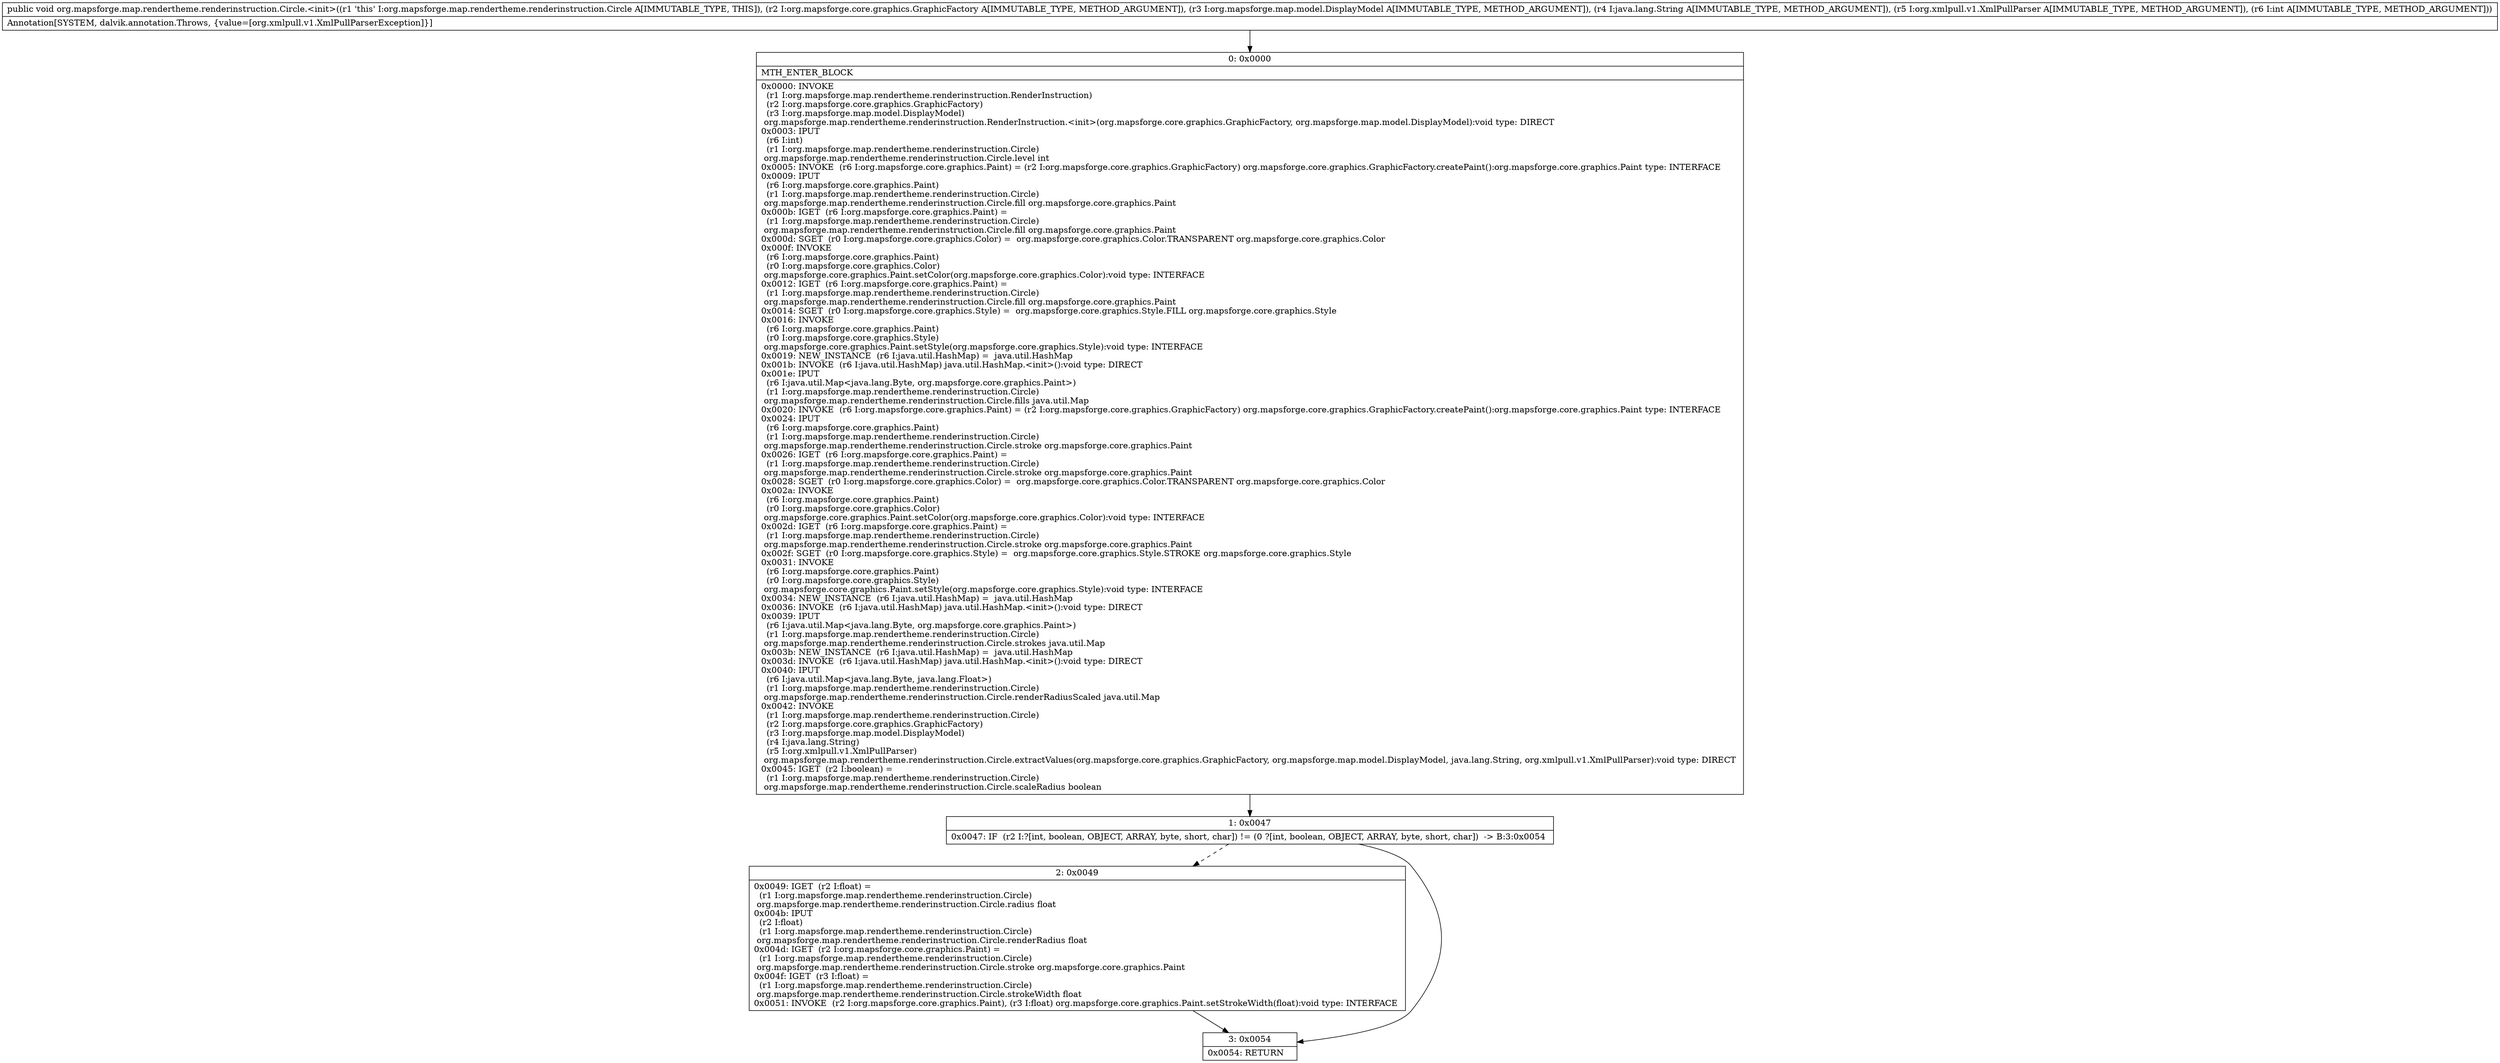 digraph "CFG fororg.mapsforge.map.rendertheme.renderinstruction.Circle.\<init\>(Lorg\/mapsforge\/core\/graphics\/GraphicFactory;Lorg\/mapsforge\/map\/model\/DisplayModel;Ljava\/lang\/String;Lorg\/xmlpull\/v1\/XmlPullParser;I)V" {
Node_0 [shape=record,label="{0\:\ 0x0000|MTH_ENTER_BLOCK\l|0x0000: INVOKE  \l  (r1 I:org.mapsforge.map.rendertheme.renderinstruction.RenderInstruction)\l  (r2 I:org.mapsforge.core.graphics.GraphicFactory)\l  (r3 I:org.mapsforge.map.model.DisplayModel)\l org.mapsforge.map.rendertheme.renderinstruction.RenderInstruction.\<init\>(org.mapsforge.core.graphics.GraphicFactory, org.mapsforge.map.model.DisplayModel):void type: DIRECT \l0x0003: IPUT  \l  (r6 I:int)\l  (r1 I:org.mapsforge.map.rendertheme.renderinstruction.Circle)\l org.mapsforge.map.rendertheme.renderinstruction.Circle.level int \l0x0005: INVOKE  (r6 I:org.mapsforge.core.graphics.Paint) = (r2 I:org.mapsforge.core.graphics.GraphicFactory) org.mapsforge.core.graphics.GraphicFactory.createPaint():org.mapsforge.core.graphics.Paint type: INTERFACE \l0x0009: IPUT  \l  (r6 I:org.mapsforge.core.graphics.Paint)\l  (r1 I:org.mapsforge.map.rendertheme.renderinstruction.Circle)\l org.mapsforge.map.rendertheme.renderinstruction.Circle.fill org.mapsforge.core.graphics.Paint \l0x000b: IGET  (r6 I:org.mapsforge.core.graphics.Paint) = \l  (r1 I:org.mapsforge.map.rendertheme.renderinstruction.Circle)\l org.mapsforge.map.rendertheme.renderinstruction.Circle.fill org.mapsforge.core.graphics.Paint \l0x000d: SGET  (r0 I:org.mapsforge.core.graphics.Color) =  org.mapsforge.core.graphics.Color.TRANSPARENT org.mapsforge.core.graphics.Color \l0x000f: INVOKE  \l  (r6 I:org.mapsforge.core.graphics.Paint)\l  (r0 I:org.mapsforge.core.graphics.Color)\l org.mapsforge.core.graphics.Paint.setColor(org.mapsforge.core.graphics.Color):void type: INTERFACE \l0x0012: IGET  (r6 I:org.mapsforge.core.graphics.Paint) = \l  (r1 I:org.mapsforge.map.rendertheme.renderinstruction.Circle)\l org.mapsforge.map.rendertheme.renderinstruction.Circle.fill org.mapsforge.core.graphics.Paint \l0x0014: SGET  (r0 I:org.mapsforge.core.graphics.Style) =  org.mapsforge.core.graphics.Style.FILL org.mapsforge.core.graphics.Style \l0x0016: INVOKE  \l  (r6 I:org.mapsforge.core.graphics.Paint)\l  (r0 I:org.mapsforge.core.graphics.Style)\l org.mapsforge.core.graphics.Paint.setStyle(org.mapsforge.core.graphics.Style):void type: INTERFACE \l0x0019: NEW_INSTANCE  (r6 I:java.util.HashMap) =  java.util.HashMap \l0x001b: INVOKE  (r6 I:java.util.HashMap) java.util.HashMap.\<init\>():void type: DIRECT \l0x001e: IPUT  \l  (r6 I:java.util.Map\<java.lang.Byte, org.mapsforge.core.graphics.Paint\>)\l  (r1 I:org.mapsforge.map.rendertheme.renderinstruction.Circle)\l org.mapsforge.map.rendertheme.renderinstruction.Circle.fills java.util.Map \l0x0020: INVOKE  (r6 I:org.mapsforge.core.graphics.Paint) = (r2 I:org.mapsforge.core.graphics.GraphicFactory) org.mapsforge.core.graphics.GraphicFactory.createPaint():org.mapsforge.core.graphics.Paint type: INTERFACE \l0x0024: IPUT  \l  (r6 I:org.mapsforge.core.graphics.Paint)\l  (r1 I:org.mapsforge.map.rendertheme.renderinstruction.Circle)\l org.mapsforge.map.rendertheme.renderinstruction.Circle.stroke org.mapsforge.core.graphics.Paint \l0x0026: IGET  (r6 I:org.mapsforge.core.graphics.Paint) = \l  (r1 I:org.mapsforge.map.rendertheme.renderinstruction.Circle)\l org.mapsforge.map.rendertheme.renderinstruction.Circle.stroke org.mapsforge.core.graphics.Paint \l0x0028: SGET  (r0 I:org.mapsforge.core.graphics.Color) =  org.mapsforge.core.graphics.Color.TRANSPARENT org.mapsforge.core.graphics.Color \l0x002a: INVOKE  \l  (r6 I:org.mapsforge.core.graphics.Paint)\l  (r0 I:org.mapsforge.core.graphics.Color)\l org.mapsforge.core.graphics.Paint.setColor(org.mapsforge.core.graphics.Color):void type: INTERFACE \l0x002d: IGET  (r6 I:org.mapsforge.core.graphics.Paint) = \l  (r1 I:org.mapsforge.map.rendertheme.renderinstruction.Circle)\l org.mapsforge.map.rendertheme.renderinstruction.Circle.stroke org.mapsforge.core.graphics.Paint \l0x002f: SGET  (r0 I:org.mapsforge.core.graphics.Style) =  org.mapsforge.core.graphics.Style.STROKE org.mapsforge.core.graphics.Style \l0x0031: INVOKE  \l  (r6 I:org.mapsforge.core.graphics.Paint)\l  (r0 I:org.mapsforge.core.graphics.Style)\l org.mapsforge.core.graphics.Paint.setStyle(org.mapsforge.core.graphics.Style):void type: INTERFACE \l0x0034: NEW_INSTANCE  (r6 I:java.util.HashMap) =  java.util.HashMap \l0x0036: INVOKE  (r6 I:java.util.HashMap) java.util.HashMap.\<init\>():void type: DIRECT \l0x0039: IPUT  \l  (r6 I:java.util.Map\<java.lang.Byte, org.mapsforge.core.graphics.Paint\>)\l  (r1 I:org.mapsforge.map.rendertheme.renderinstruction.Circle)\l org.mapsforge.map.rendertheme.renderinstruction.Circle.strokes java.util.Map \l0x003b: NEW_INSTANCE  (r6 I:java.util.HashMap) =  java.util.HashMap \l0x003d: INVOKE  (r6 I:java.util.HashMap) java.util.HashMap.\<init\>():void type: DIRECT \l0x0040: IPUT  \l  (r6 I:java.util.Map\<java.lang.Byte, java.lang.Float\>)\l  (r1 I:org.mapsforge.map.rendertheme.renderinstruction.Circle)\l org.mapsforge.map.rendertheme.renderinstruction.Circle.renderRadiusScaled java.util.Map \l0x0042: INVOKE  \l  (r1 I:org.mapsforge.map.rendertheme.renderinstruction.Circle)\l  (r2 I:org.mapsforge.core.graphics.GraphicFactory)\l  (r3 I:org.mapsforge.map.model.DisplayModel)\l  (r4 I:java.lang.String)\l  (r5 I:org.xmlpull.v1.XmlPullParser)\l org.mapsforge.map.rendertheme.renderinstruction.Circle.extractValues(org.mapsforge.core.graphics.GraphicFactory, org.mapsforge.map.model.DisplayModel, java.lang.String, org.xmlpull.v1.XmlPullParser):void type: DIRECT \l0x0045: IGET  (r2 I:boolean) = \l  (r1 I:org.mapsforge.map.rendertheme.renderinstruction.Circle)\l org.mapsforge.map.rendertheme.renderinstruction.Circle.scaleRadius boolean \l}"];
Node_1 [shape=record,label="{1\:\ 0x0047|0x0047: IF  (r2 I:?[int, boolean, OBJECT, ARRAY, byte, short, char]) != (0 ?[int, boolean, OBJECT, ARRAY, byte, short, char])  \-\> B:3:0x0054 \l}"];
Node_2 [shape=record,label="{2\:\ 0x0049|0x0049: IGET  (r2 I:float) = \l  (r1 I:org.mapsforge.map.rendertheme.renderinstruction.Circle)\l org.mapsforge.map.rendertheme.renderinstruction.Circle.radius float \l0x004b: IPUT  \l  (r2 I:float)\l  (r1 I:org.mapsforge.map.rendertheme.renderinstruction.Circle)\l org.mapsforge.map.rendertheme.renderinstruction.Circle.renderRadius float \l0x004d: IGET  (r2 I:org.mapsforge.core.graphics.Paint) = \l  (r1 I:org.mapsforge.map.rendertheme.renderinstruction.Circle)\l org.mapsforge.map.rendertheme.renderinstruction.Circle.stroke org.mapsforge.core.graphics.Paint \l0x004f: IGET  (r3 I:float) = \l  (r1 I:org.mapsforge.map.rendertheme.renderinstruction.Circle)\l org.mapsforge.map.rendertheme.renderinstruction.Circle.strokeWidth float \l0x0051: INVOKE  (r2 I:org.mapsforge.core.graphics.Paint), (r3 I:float) org.mapsforge.core.graphics.Paint.setStrokeWidth(float):void type: INTERFACE \l}"];
Node_3 [shape=record,label="{3\:\ 0x0054|0x0054: RETURN   \l}"];
MethodNode[shape=record,label="{public void org.mapsforge.map.rendertheme.renderinstruction.Circle.\<init\>((r1 'this' I:org.mapsforge.map.rendertheme.renderinstruction.Circle A[IMMUTABLE_TYPE, THIS]), (r2 I:org.mapsforge.core.graphics.GraphicFactory A[IMMUTABLE_TYPE, METHOD_ARGUMENT]), (r3 I:org.mapsforge.map.model.DisplayModel A[IMMUTABLE_TYPE, METHOD_ARGUMENT]), (r4 I:java.lang.String A[IMMUTABLE_TYPE, METHOD_ARGUMENT]), (r5 I:org.xmlpull.v1.XmlPullParser A[IMMUTABLE_TYPE, METHOD_ARGUMENT]), (r6 I:int A[IMMUTABLE_TYPE, METHOD_ARGUMENT]))  | Annotation[SYSTEM, dalvik.annotation.Throws, \{value=[org.xmlpull.v1.XmlPullParserException]\}]\l}"];
MethodNode -> Node_0;
Node_0 -> Node_1;
Node_1 -> Node_2[style=dashed];
Node_1 -> Node_3;
Node_2 -> Node_3;
}

